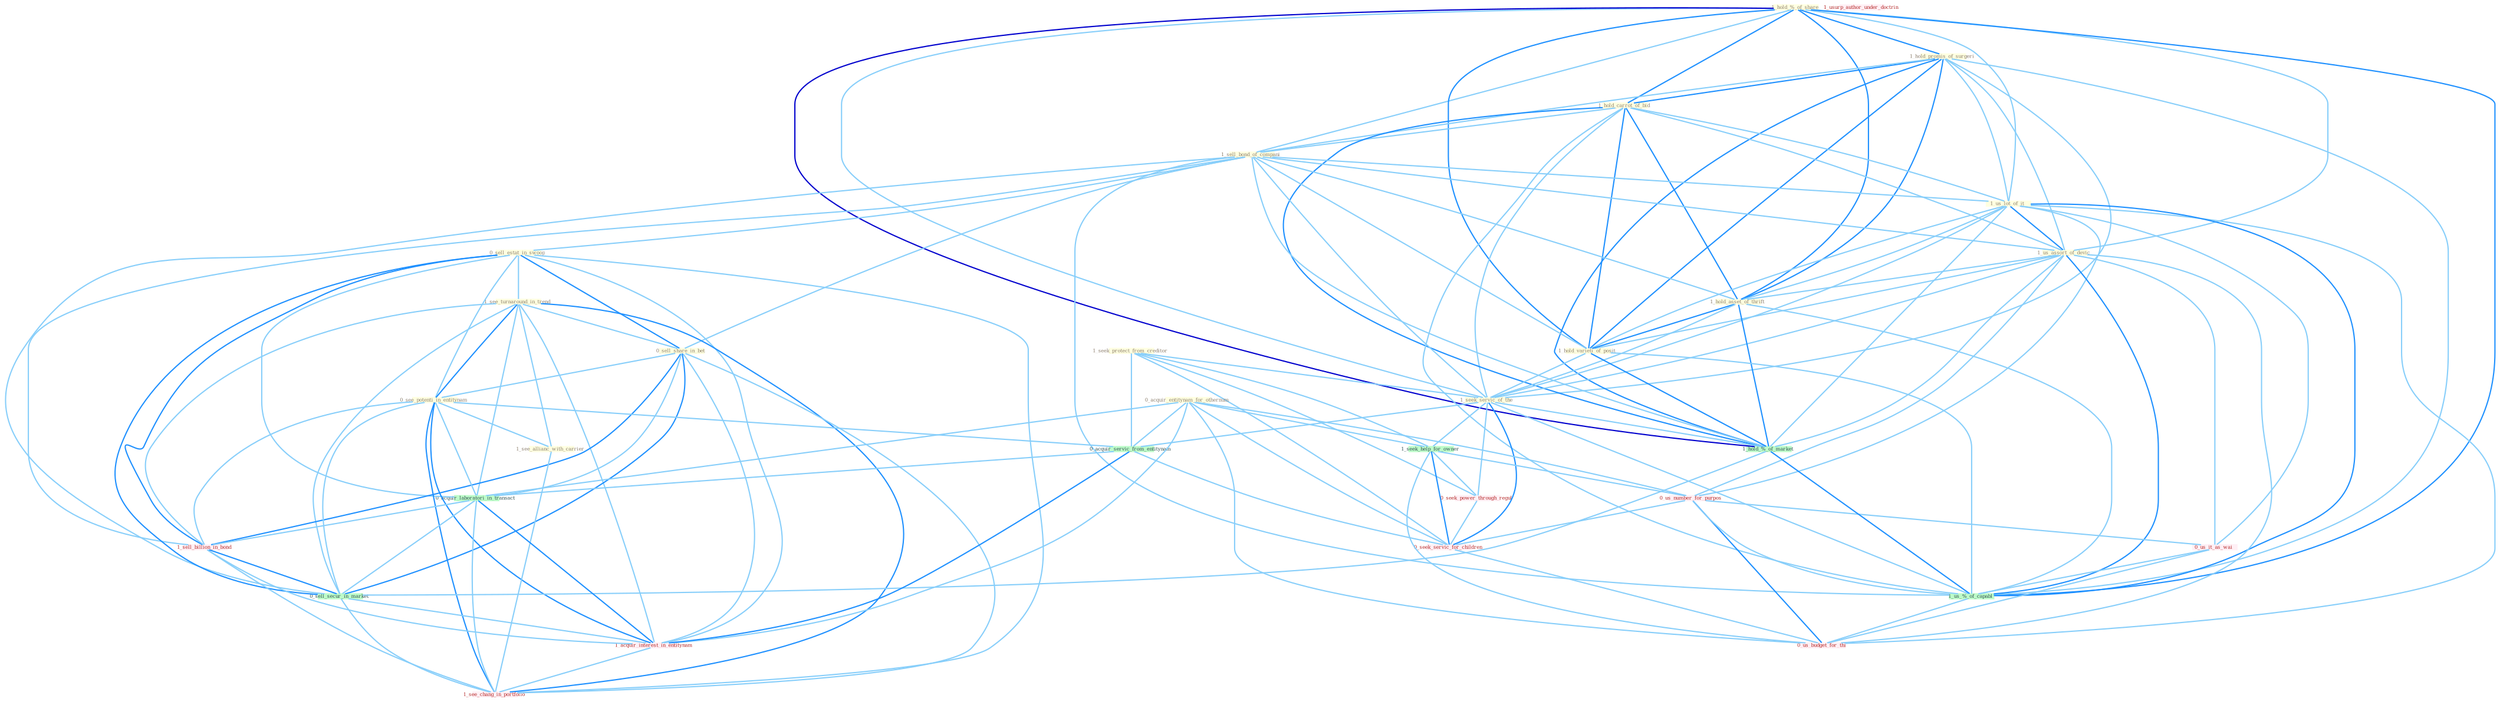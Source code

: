 Graph G{ 
    node
    [shape=polygon,style=filled,width=.5,height=.06,color="#BDFCC9",fixedsize=true,fontsize=4,
    fontcolor="#2f4f4f"];
    {node
    [color="#ffffe0", fontcolor="#8b7d6b"] "1_hold_%_of_share " "1_hold_promis_of_surgeri " "1_hold_carrot_of_bid " "1_sell_bond_of_compani " "0_sell_estat_in_swoop " "1_us_lot_of_it " "1_see_turnaround_in_trend " "1_us_assort_of_devic " "1_hold_asset_of_thrift " "1_seek_protect_from_creditor " "0_sell_share_in_bet " "1_hold_varieti_of_posit " "1_seek_servic_of_the " "0_see_potenti_in_entitynam " "0_acquir_entitynam_for_othernum " "1_see_allianc_with_carrier "}
{node [color="#fff0f5", fontcolor="#b22222"] "0_seek_power_through_regul " "0_us_number_for_purpos " "1_sell_billion_in_bond " "0_us_it_as_wai " "1_usurp_author_under_doctrin " "1_acquir_interest_in_entitynam " "0_seek_servic_for_children " "1_see_chang_in_portfolio " "0_us_budget_for_thi "}
edge [color="#B0E2FF"];

	"1_hold_%_of_share " -- "1_hold_promis_of_surgeri " [w="2", color="#1e90ff" , len=0.8];
	"1_hold_%_of_share " -- "1_hold_carrot_of_bid " [w="2", color="#1e90ff" , len=0.8];
	"1_hold_%_of_share " -- "1_sell_bond_of_compani " [w="1", color="#87cefa" ];
	"1_hold_%_of_share " -- "1_us_lot_of_it " [w="1", color="#87cefa" ];
	"1_hold_%_of_share " -- "1_us_assort_of_devic " [w="1", color="#87cefa" ];
	"1_hold_%_of_share " -- "1_hold_asset_of_thrift " [w="2", color="#1e90ff" , len=0.8];
	"1_hold_%_of_share " -- "1_hold_varieti_of_posit " [w="2", color="#1e90ff" , len=0.8];
	"1_hold_%_of_share " -- "1_seek_servic_of_the " [w="1", color="#87cefa" ];
	"1_hold_%_of_share " -- "1_hold_%_of_market " [w="3", color="#0000cd" , len=0.6];
	"1_hold_%_of_share " -- "1_us_%_of_capabl " [w="2", color="#1e90ff" , len=0.8];
	"1_hold_promis_of_surgeri " -- "1_hold_carrot_of_bid " [w="2", color="#1e90ff" , len=0.8];
	"1_hold_promis_of_surgeri " -- "1_sell_bond_of_compani " [w="1", color="#87cefa" ];
	"1_hold_promis_of_surgeri " -- "1_us_lot_of_it " [w="1", color="#87cefa" ];
	"1_hold_promis_of_surgeri " -- "1_us_assort_of_devic " [w="1", color="#87cefa" ];
	"1_hold_promis_of_surgeri " -- "1_hold_asset_of_thrift " [w="2", color="#1e90ff" , len=0.8];
	"1_hold_promis_of_surgeri " -- "1_hold_varieti_of_posit " [w="2", color="#1e90ff" , len=0.8];
	"1_hold_promis_of_surgeri " -- "1_seek_servic_of_the " [w="1", color="#87cefa" ];
	"1_hold_promis_of_surgeri " -- "1_hold_%_of_market " [w="2", color="#1e90ff" , len=0.8];
	"1_hold_promis_of_surgeri " -- "1_us_%_of_capabl " [w="1", color="#87cefa" ];
	"1_hold_carrot_of_bid " -- "1_sell_bond_of_compani " [w="1", color="#87cefa" ];
	"1_hold_carrot_of_bid " -- "1_us_lot_of_it " [w="1", color="#87cefa" ];
	"1_hold_carrot_of_bid " -- "1_us_assort_of_devic " [w="1", color="#87cefa" ];
	"1_hold_carrot_of_bid " -- "1_hold_asset_of_thrift " [w="2", color="#1e90ff" , len=0.8];
	"1_hold_carrot_of_bid " -- "1_hold_varieti_of_posit " [w="2", color="#1e90ff" , len=0.8];
	"1_hold_carrot_of_bid " -- "1_seek_servic_of_the " [w="1", color="#87cefa" ];
	"1_hold_carrot_of_bid " -- "1_hold_%_of_market " [w="2", color="#1e90ff" , len=0.8];
	"1_hold_carrot_of_bid " -- "1_us_%_of_capabl " [w="1", color="#87cefa" ];
	"1_sell_bond_of_compani " -- "0_sell_estat_in_swoop " [w="1", color="#87cefa" ];
	"1_sell_bond_of_compani " -- "1_us_lot_of_it " [w="1", color="#87cefa" ];
	"1_sell_bond_of_compani " -- "1_us_assort_of_devic " [w="1", color="#87cefa" ];
	"1_sell_bond_of_compani " -- "1_hold_asset_of_thrift " [w="1", color="#87cefa" ];
	"1_sell_bond_of_compani " -- "0_sell_share_in_bet " [w="1", color="#87cefa" ];
	"1_sell_bond_of_compani " -- "1_hold_varieti_of_posit " [w="1", color="#87cefa" ];
	"1_sell_bond_of_compani " -- "1_seek_servic_of_the " [w="1", color="#87cefa" ];
	"1_sell_bond_of_compani " -- "1_hold_%_of_market " [w="1", color="#87cefa" ];
	"1_sell_bond_of_compani " -- "1_sell_billion_in_bond " [w="1", color="#87cefa" ];
	"1_sell_bond_of_compani " -- "1_us_%_of_capabl " [w="1", color="#87cefa" ];
	"1_sell_bond_of_compani " -- "0_sell_secur_in_market " [w="1", color="#87cefa" ];
	"0_sell_estat_in_swoop " -- "1_see_turnaround_in_trend " [w="1", color="#87cefa" ];
	"0_sell_estat_in_swoop " -- "0_sell_share_in_bet " [w="2", color="#1e90ff" , len=0.8];
	"0_sell_estat_in_swoop " -- "0_see_potenti_in_entitynam " [w="1", color="#87cefa" ];
	"0_sell_estat_in_swoop " -- "0_acquir_laboratori_in_transact " [w="1", color="#87cefa" ];
	"0_sell_estat_in_swoop " -- "1_sell_billion_in_bond " [w="2", color="#1e90ff" , len=0.8];
	"0_sell_estat_in_swoop " -- "0_sell_secur_in_market " [w="2", color="#1e90ff" , len=0.8];
	"0_sell_estat_in_swoop " -- "1_acquir_interest_in_entitynam " [w="1", color="#87cefa" ];
	"0_sell_estat_in_swoop " -- "1_see_chang_in_portfolio " [w="1", color="#87cefa" ];
	"1_us_lot_of_it " -- "1_us_assort_of_devic " [w="2", color="#1e90ff" , len=0.8];
	"1_us_lot_of_it " -- "1_hold_asset_of_thrift " [w="1", color="#87cefa" ];
	"1_us_lot_of_it " -- "1_hold_varieti_of_posit " [w="1", color="#87cefa" ];
	"1_us_lot_of_it " -- "1_seek_servic_of_the " [w="1", color="#87cefa" ];
	"1_us_lot_of_it " -- "1_hold_%_of_market " [w="1", color="#87cefa" ];
	"1_us_lot_of_it " -- "0_us_number_for_purpos " [w="1", color="#87cefa" ];
	"1_us_lot_of_it " -- "0_us_it_as_wai " [w="1", color="#87cefa" ];
	"1_us_lot_of_it " -- "1_us_%_of_capabl " [w="2", color="#1e90ff" , len=0.8];
	"1_us_lot_of_it " -- "0_us_budget_for_thi " [w="1", color="#87cefa" ];
	"1_see_turnaround_in_trend " -- "0_sell_share_in_bet " [w="1", color="#87cefa" ];
	"1_see_turnaround_in_trend " -- "0_see_potenti_in_entitynam " [w="2", color="#1e90ff" , len=0.8];
	"1_see_turnaround_in_trend " -- "1_see_allianc_with_carrier " [w="1", color="#87cefa" ];
	"1_see_turnaround_in_trend " -- "0_acquir_laboratori_in_transact " [w="1", color="#87cefa" ];
	"1_see_turnaround_in_trend " -- "1_sell_billion_in_bond " [w="1", color="#87cefa" ];
	"1_see_turnaround_in_trend " -- "0_sell_secur_in_market " [w="1", color="#87cefa" ];
	"1_see_turnaround_in_trend " -- "1_acquir_interest_in_entitynam " [w="1", color="#87cefa" ];
	"1_see_turnaround_in_trend " -- "1_see_chang_in_portfolio " [w="2", color="#1e90ff" , len=0.8];
	"1_us_assort_of_devic " -- "1_hold_asset_of_thrift " [w="1", color="#87cefa" ];
	"1_us_assort_of_devic " -- "1_hold_varieti_of_posit " [w="1", color="#87cefa" ];
	"1_us_assort_of_devic " -- "1_seek_servic_of_the " [w="1", color="#87cefa" ];
	"1_us_assort_of_devic " -- "1_hold_%_of_market " [w="1", color="#87cefa" ];
	"1_us_assort_of_devic " -- "0_us_number_for_purpos " [w="1", color="#87cefa" ];
	"1_us_assort_of_devic " -- "0_us_it_as_wai " [w="1", color="#87cefa" ];
	"1_us_assort_of_devic " -- "1_us_%_of_capabl " [w="2", color="#1e90ff" , len=0.8];
	"1_us_assort_of_devic " -- "0_us_budget_for_thi " [w="1", color="#87cefa" ];
	"1_hold_asset_of_thrift " -- "1_hold_varieti_of_posit " [w="2", color="#1e90ff" , len=0.8];
	"1_hold_asset_of_thrift " -- "1_seek_servic_of_the " [w="1", color="#87cefa" ];
	"1_hold_asset_of_thrift " -- "1_hold_%_of_market " [w="2", color="#1e90ff" , len=0.8];
	"1_hold_asset_of_thrift " -- "1_us_%_of_capabl " [w="1", color="#87cefa" ];
	"1_seek_protect_from_creditor " -- "1_seek_servic_of_the " [w="1", color="#87cefa" ];
	"1_seek_protect_from_creditor " -- "1_seek_help_for_owner " [w="1", color="#87cefa" ];
	"1_seek_protect_from_creditor " -- "0_acquir_servic_from_entitynam " [w="1", color="#87cefa" ];
	"1_seek_protect_from_creditor " -- "0_seek_power_through_regul " [w="1", color="#87cefa" ];
	"1_seek_protect_from_creditor " -- "0_seek_servic_for_children " [w="1", color="#87cefa" ];
	"0_sell_share_in_bet " -- "0_see_potenti_in_entitynam " [w="1", color="#87cefa" ];
	"0_sell_share_in_bet " -- "0_acquir_laboratori_in_transact " [w="1", color="#87cefa" ];
	"0_sell_share_in_bet " -- "1_sell_billion_in_bond " [w="2", color="#1e90ff" , len=0.8];
	"0_sell_share_in_bet " -- "0_sell_secur_in_market " [w="2", color="#1e90ff" , len=0.8];
	"0_sell_share_in_bet " -- "1_acquir_interest_in_entitynam " [w="1", color="#87cefa" ];
	"0_sell_share_in_bet " -- "1_see_chang_in_portfolio " [w="1", color="#87cefa" ];
	"1_hold_varieti_of_posit " -- "1_seek_servic_of_the " [w="1", color="#87cefa" ];
	"1_hold_varieti_of_posit " -- "1_hold_%_of_market " [w="2", color="#1e90ff" , len=0.8];
	"1_hold_varieti_of_posit " -- "1_us_%_of_capabl " [w="1", color="#87cefa" ];
	"1_seek_servic_of_the " -- "1_seek_help_for_owner " [w="1", color="#87cefa" ];
	"1_seek_servic_of_the " -- "0_acquir_servic_from_entitynam " [w="1", color="#87cefa" ];
	"1_seek_servic_of_the " -- "1_hold_%_of_market " [w="1", color="#87cefa" ];
	"1_seek_servic_of_the " -- "0_seek_power_through_regul " [w="1", color="#87cefa" ];
	"1_seek_servic_of_the " -- "1_us_%_of_capabl " [w="1", color="#87cefa" ];
	"1_seek_servic_of_the " -- "0_seek_servic_for_children " [w="2", color="#1e90ff" , len=0.8];
	"0_see_potenti_in_entitynam " -- "1_see_allianc_with_carrier " [w="1", color="#87cefa" ];
	"0_see_potenti_in_entitynam " -- "0_acquir_servic_from_entitynam " [w="1", color="#87cefa" ];
	"0_see_potenti_in_entitynam " -- "0_acquir_laboratori_in_transact " [w="1", color="#87cefa" ];
	"0_see_potenti_in_entitynam " -- "1_sell_billion_in_bond " [w="1", color="#87cefa" ];
	"0_see_potenti_in_entitynam " -- "0_sell_secur_in_market " [w="1", color="#87cefa" ];
	"0_see_potenti_in_entitynam " -- "1_acquir_interest_in_entitynam " [w="2", color="#1e90ff" , len=0.8];
	"0_see_potenti_in_entitynam " -- "1_see_chang_in_portfolio " [w="2", color="#1e90ff" , len=0.8];
	"0_acquir_entitynam_for_othernum " -- "1_seek_help_for_owner " [w="1", color="#87cefa" ];
	"0_acquir_entitynam_for_othernum " -- "0_acquir_servic_from_entitynam " [w="1", color="#87cefa" ];
	"0_acquir_entitynam_for_othernum " -- "0_us_number_for_purpos " [w="1", color="#87cefa" ];
	"0_acquir_entitynam_for_othernum " -- "0_acquir_laboratori_in_transact " [w="1", color="#87cefa" ];
	"0_acquir_entitynam_for_othernum " -- "1_acquir_interest_in_entitynam " [w="1", color="#87cefa" ];
	"0_acquir_entitynam_for_othernum " -- "0_seek_servic_for_children " [w="1", color="#87cefa" ];
	"0_acquir_entitynam_for_othernum " -- "0_us_budget_for_thi " [w="1", color="#87cefa" ];
	"1_see_allianc_with_carrier " -- "1_see_chang_in_portfolio " [w="1", color="#87cefa" ];
	"1_seek_help_for_owner " -- "0_seek_power_through_regul " [w="1", color="#87cefa" ];
	"1_seek_help_for_owner " -- "0_us_number_for_purpos " [w="1", color="#87cefa" ];
	"1_seek_help_for_owner " -- "0_seek_servic_for_children " [w="2", color="#1e90ff" , len=0.8];
	"1_seek_help_for_owner " -- "0_us_budget_for_thi " [w="1", color="#87cefa" ];
	"0_acquir_servic_from_entitynam " -- "0_acquir_laboratori_in_transact " [w="1", color="#87cefa" ];
	"0_acquir_servic_from_entitynam " -- "1_acquir_interest_in_entitynam " [w="2", color="#1e90ff" , len=0.8];
	"0_acquir_servic_from_entitynam " -- "0_seek_servic_for_children " [w="1", color="#87cefa" ];
	"1_hold_%_of_market " -- "1_us_%_of_capabl " [w="2", color="#1e90ff" , len=0.8];
	"1_hold_%_of_market " -- "0_sell_secur_in_market " [w="1", color="#87cefa" ];
	"0_seek_power_through_regul " -- "0_seek_servic_for_children " [w="1", color="#87cefa" ];
	"0_us_number_for_purpos " -- "0_us_it_as_wai " [w="1", color="#87cefa" ];
	"0_us_number_for_purpos " -- "1_us_%_of_capabl " [w="1", color="#87cefa" ];
	"0_us_number_for_purpos " -- "0_seek_servic_for_children " [w="1", color="#87cefa" ];
	"0_us_number_for_purpos " -- "0_us_budget_for_thi " [w="2", color="#1e90ff" , len=0.8];
	"0_acquir_laboratori_in_transact " -- "1_sell_billion_in_bond " [w="1", color="#87cefa" ];
	"0_acquir_laboratori_in_transact " -- "0_sell_secur_in_market " [w="1", color="#87cefa" ];
	"0_acquir_laboratori_in_transact " -- "1_acquir_interest_in_entitynam " [w="2", color="#1e90ff" , len=0.8];
	"0_acquir_laboratori_in_transact " -- "1_see_chang_in_portfolio " [w="1", color="#87cefa" ];
	"1_sell_billion_in_bond " -- "0_sell_secur_in_market " [w="2", color="#1e90ff" , len=0.8];
	"1_sell_billion_in_bond " -- "1_acquir_interest_in_entitynam " [w="1", color="#87cefa" ];
	"1_sell_billion_in_bond " -- "1_see_chang_in_portfolio " [w="1", color="#87cefa" ];
	"0_us_it_as_wai " -- "1_us_%_of_capabl " [w="1", color="#87cefa" ];
	"0_us_it_as_wai " -- "0_us_budget_for_thi " [w="1", color="#87cefa" ];
	"1_us_%_of_capabl " -- "0_us_budget_for_thi " [w="1", color="#87cefa" ];
	"0_sell_secur_in_market " -- "1_acquir_interest_in_entitynam " [w="1", color="#87cefa" ];
	"0_sell_secur_in_market " -- "1_see_chang_in_portfolio " [w="1", color="#87cefa" ];
	"1_acquir_interest_in_entitynam " -- "1_see_chang_in_portfolio " [w="1", color="#87cefa" ];
	"0_seek_servic_for_children " -- "0_us_budget_for_thi " [w="1", color="#87cefa" ];
}